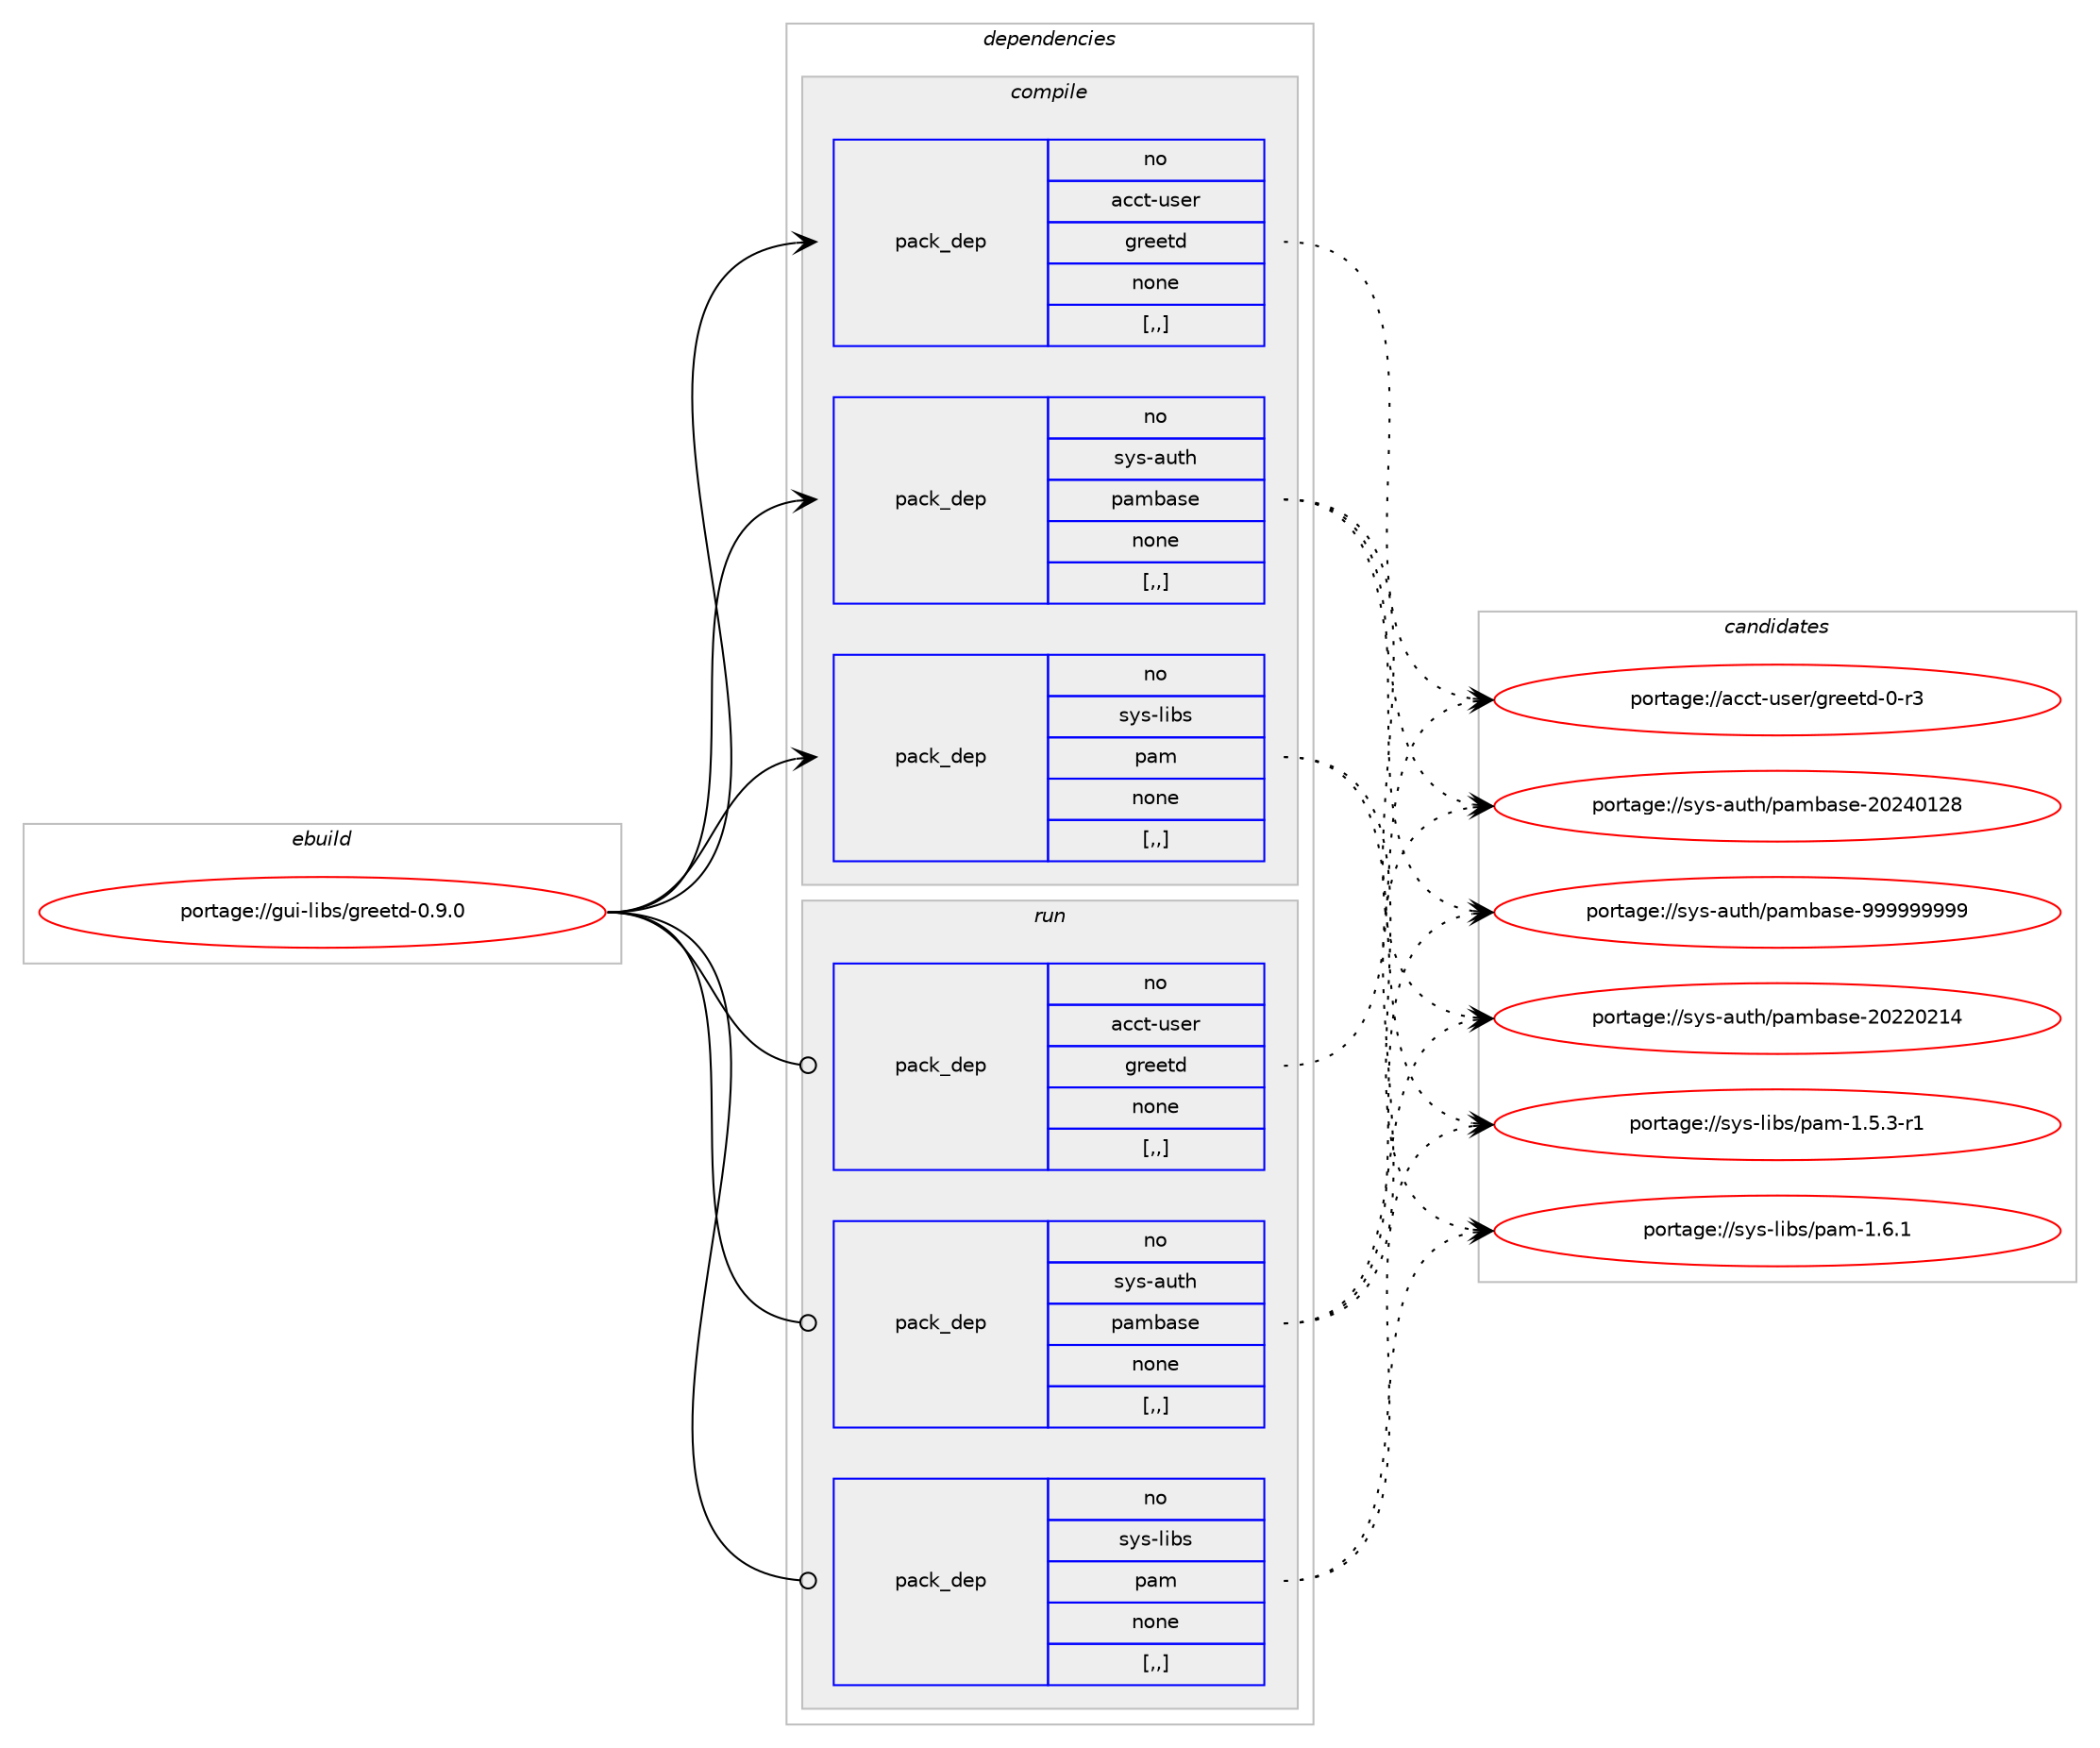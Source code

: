 digraph prolog {

# *************
# Graph options
# *************

newrank=true;
concentrate=true;
compound=true;
graph [rankdir=LR,fontname=Helvetica,fontsize=10,ranksep=1.5];#, ranksep=2.5, nodesep=0.2];
edge  [arrowhead=vee];
node  [fontname=Helvetica,fontsize=10];

# **********
# The ebuild
# **********

subgraph cluster_leftcol {
color=gray;
rank=same;
label=<<i>ebuild</i>>;
id [label="portage://gui-libs/greetd-0.9.0", color=red, width=4, href="../gui-libs/greetd-0.9.0.svg"];
}

# ****************
# The dependencies
# ****************

subgraph cluster_midcol {
color=gray;
label=<<i>dependencies</i>>;
subgraph cluster_compile {
fillcolor="#eeeeee";
style=filled;
label=<<i>compile</i>>;
subgraph pack172255 {
dependency238747 [label=<<TABLE BORDER="0" CELLBORDER="1" CELLSPACING="0" CELLPADDING="4" WIDTH="220"><TR><TD ROWSPAN="6" CELLPADDING="30">pack_dep</TD></TR><TR><TD WIDTH="110">no</TD></TR><TR><TD>acct-user</TD></TR><TR><TD>greetd</TD></TR><TR><TD>none</TD></TR><TR><TD>[,,]</TD></TR></TABLE>>, shape=none, color=blue];
}
id:e -> dependency238747:w [weight=20,style="solid",arrowhead="vee"];
subgraph pack172256 {
dependency238748 [label=<<TABLE BORDER="0" CELLBORDER="1" CELLSPACING="0" CELLPADDING="4" WIDTH="220"><TR><TD ROWSPAN="6" CELLPADDING="30">pack_dep</TD></TR><TR><TD WIDTH="110">no</TD></TR><TR><TD>sys-auth</TD></TR><TR><TD>pambase</TD></TR><TR><TD>none</TD></TR><TR><TD>[,,]</TD></TR></TABLE>>, shape=none, color=blue];
}
id:e -> dependency238748:w [weight=20,style="solid",arrowhead="vee"];
subgraph pack172257 {
dependency238749 [label=<<TABLE BORDER="0" CELLBORDER="1" CELLSPACING="0" CELLPADDING="4" WIDTH="220"><TR><TD ROWSPAN="6" CELLPADDING="30">pack_dep</TD></TR><TR><TD WIDTH="110">no</TD></TR><TR><TD>sys-libs</TD></TR><TR><TD>pam</TD></TR><TR><TD>none</TD></TR><TR><TD>[,,]</TD></TR></TABLE>>, shape=none, color=blue];
}
id:e -> dependency238749:w [weight=20,style="solid",arrowhead="vee"];
}
subgraph cluster_compileandrun {
fillcolor="#eeeeee";
style=filled;
label=<<i>compile and run</i>>;
}
subgraph cluster_run {
fillcolor="#eeeeee";
style=filled;
label=<<i>run</i>>;
subgraph pack172258 {
dependency238750 [label=<<TABLE BORDER="0" CELLBORDER="1" CELLSPACING="0" CELLPADDING="4" WIDTH="220"><TR><TD ROWSPAN="6" CELLPADDING="30">pack_dep</TD></TR><TR><TD WIDTH="110">no</TD></TR><TR><TD>acct-user</TD></TR><TR><TD>greetd</TD></TR><TR><TD>none</TD></TR><TR><TD>[,,]</TD></TR></TABLE>>, shape=none, color=blue];
}
id:e -> dependency238750:w [weight=20,style="solid",arrowhead="odot"];
subgraph pack172259 {
dependency238751 [label=<<TABLE BORDER="0" CELLBORDER="1" CELLSPACING="0" CELLPADDING="4" WIDTH="220"><TR><TD ROWSPAN="6" CELLPADDING="30">pack_dep</TD></TR><TR><TD WIDTH="110">no</TD></TR><TR><TD>sys-auth</TD></TR><TR><TD>pambase</TD></TR><TR><TD>none</TD></TR><TR><TD>[,,]</TD></TR></TABLE>>, shape=none, color=blue];
}
id:e -> dependency238751:w [weight=20,style="solid",arrowhead="odot"];
subgraph pack172260 {
dependency238752 [label=<<TABLE BORDER="0" CELLBORDER="1" CELLSPACING="0" CELLPADDING="4" WIDTH="220"><TR><TD ROWSPAN="6" CELLPADDING="30">pack_dep</TD></TR><TR><TD WIDTH="110">no</TD></TR><TR><TD>sys-libs</TD></TR><TR><TD>pam</TD></TR><TR><TD>none</TD></TR><TR><TD>[,,]</TD></TR></TABLE>>, shape=none, color=blue];
}
id:e -> dependency238752:w [weight=20,style="solid",arrowhead="odot"];
}
}

# **************
# The candidates
# **************

subgraph cluster_choices {
rank=same;
color=gray;
label=<<i>candidates</i>>;

subgraph choice172255 {
color=black;
nodesep=1;
choice979999116451171151011144710311410110111610045484511451 [label="portage://acct-user/greetd-0-r3", color=red, width=4,href="../acct-user/greetd-0-r3.svg"];
dependency238747:e -> choice979999116451171151011144710311410110111610045484511451:w [style=dotted,weight="100"];
}
subgraph choice172256 {
color=black;
nodesep=1;
choice115121115459711711610447112971099897115101455048505048504952 [label="portage://sys-auth/pambase-20220214", color=red, width=4,href="../sys-auth/pambase-20220214.svg"];
choice115121115459711711610447112971099897115101455048505248495056 [label="portage://sys-auth/pambase-20240128", color=red, width=4,href="../sys-auth/pambase-20240128.svg"];
choice11512111545971171161044711297109989711510145575757575757575757 [label="portage://sys-auth/pambase-999999999", color=red, width=4,href="../sys-auth/pambase-999999999.svg"];
dependency238748:e -> choice115121115459711711610447112971099897115101455048505048504952:w [style=dotted,weight="100"];
dependency238748:e -> choice115121115459711711610447112971099897115101455048505248495056:w [style=dotted,weight="100"];
dependency238748:e -> choice11512111545971171161044711297109989711510145575757575757575757:w [style=dotted,weight="100"];
}
subgraph choice172257 {
color=black;
nodesep=1;
choice115121115451081059811547112971094549465346514511449 [label="portage://sys-libs/pam-1.5.3-r1", color=red, width=4,href="../sys-libs/pam-1.5.3-r1.svg"];
choice11512111545108105981154711297109454946544649 [label="portage://sys-libs/pam-1.6.1", color=red, width=4,href="../sys-libs/pam-1.6.1.svg"];
dependency238749:e -> choice115121115451081059811547112971094549465346514511449:w [style=dotted,weight="100"];
dependency238749:e -> choice11512111545108105981154711297109454946544649:w [style=dotted,weight="100"];
}
subgraph choice172258 {
color=black;
nodesep=1;
choice979999116451171151011144710311410110111610045484511451 [label="portage://acct-user/greetd-0-r3", color=red, width=4,href="../acct-user/greetd-0-r3.svg"];
dependency238750:e -> choice979999116451171151011144710311410110111610045484511451:w [style=dotted,weight="100"];
}
subgraph choice172259 {
color=black;
nodesep=1;
choice115121115459711711610447112971099897115101455048505048504952 [label="portage://sys-auth/pambase-20220214", color=red, width=4,href="../sys-auth/pambase-20220214.svg"];
choice115121115459711711610447112971099897115101455048505248495056 [label="portage://sys-auth/pambase-20240128", color=red, width=4,href="../sys-auth/pambase-20240128.svg"];
choice11512111545971171161044711297109989711510145575757575757575757 [label="portage://sys-auth/pambase-999999999", color=red, width=4,href="../sys-auth/pambase-999999999.svg"];
dependency238751:e -> choice115121115459711711610447112971099897115101455048505048504952:w [style=dotted,weight="100"];
dependency238751:e -> choice115121115459711711610447112971099897115101455048505248495056:w [style=dotted,weight="100"];
dependency238751:e -> choice11512111545971171161044711297109989711510145575757575757575757:w [style=dotted,weight="100"];
}
subgraph choice172260 {
color=black;
nodesep=1;
choice115121115451081059811547112971094549465346514511449 [label="portage://sys-libs/pam-1.5.3-r1", color=red, width=4,href="../sys-libs/pam-1.5.3-r1.svg"];
choice11512111545108105981154711297109454946544649 [label="portage://sys-libs/pam-1.6.1", color=red, width=4,href="../sys-libs/pam-1.6.1.svg"];
dependency238752:e -> choice115121115451081059811547112971094549465346514511449:w [style=dotted,weight="100"];
dependency238752:e -> choice11512111545108105981154711297109454946544649:w [style=dotted,weight="100"];
}
}

}
